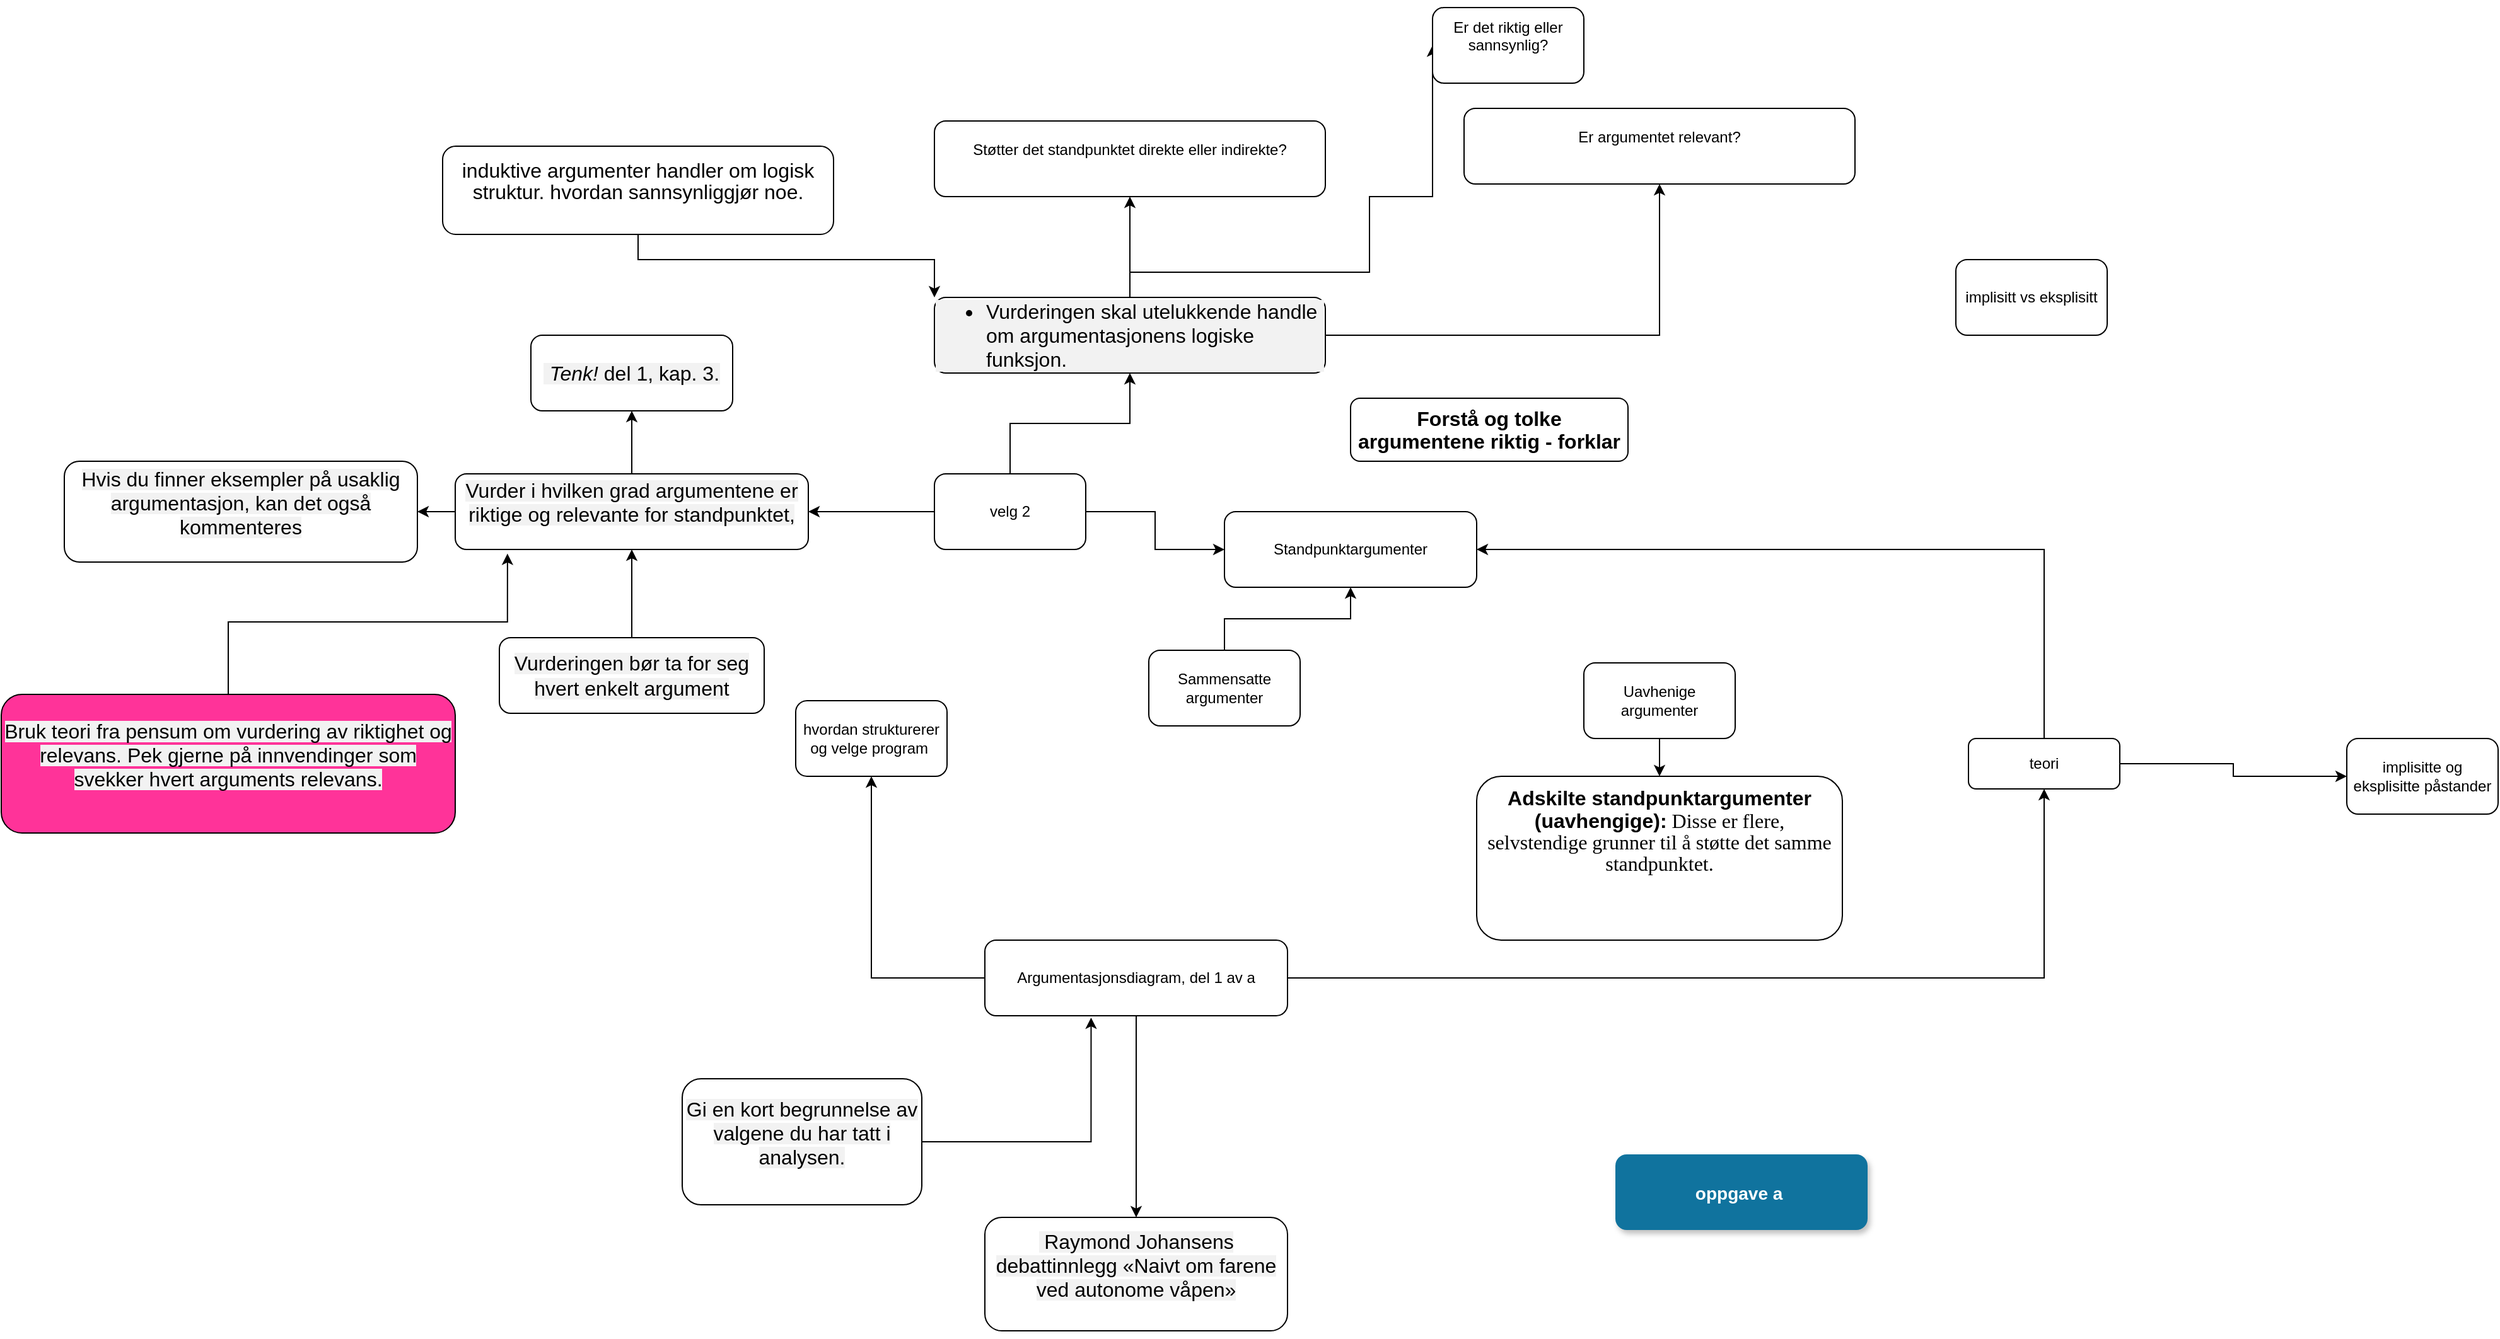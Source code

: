 <mxfile version="26.2.12">
  <diagram name="Page-1" id="97916047-d0de-89f5-080d-49f4d83e522f">
    <mxGraphModel dx="2251" dy="1420" grid="1" gridSize="10" guides="1" tooltips="1" connect="1" arrows="1" fold="1" page="1" pageScale="1.5" pageWidth="2336" pageHeight="1654" background="none" math="0" shadow="0">
      <root>
        <mxCell id="0" />
        <mxCell id="1" parent="0" />
        <mxCell id="2" value="oppgave a " style="rounded=1;fillColor=#10739E;strokeColor=none;shadow=1;gradientColor=none;fontStyle=1;fontColor=#FFFFFF;fontSize=14;" parent="1" vertex="1">
          <mxGeometry x="2060" y="1250" width="200" height="60" as="geometry" />
        </mxCell>
        <mxCell id="HFuG7gOnwEqwadIg8AbM-58" style="edgeStyle=orthogonalEdgeStyle;rounded=0;orthogonalLoop=1;jettySize=auto;html=1;entryX=0.5;entryY=1;entryDx=0;entryDy=0;" edge="1" parent="1" source="HFuG7gOnwEqwadIg8AbM-56" target="HFuG7gOnwEqwadIg8AbM-57">
          <mxGeometry relative="1" as="geometry" />
        </mxCell>
        <mxCell id="HFuG7gOnwEqwadIg8AbM-67" value="" style="edgeStyle=orthogonalEdgeStyle;rounded=0;orthogonalLoop=1;jettySize=auto;html=1;" edge="1" parent="1" source="HFuG7gOnwEqwadIg8AbM-56" target="HFuG7gOnwEqwadIg8AbM-66">
          <mxGeometry relative="1" as="geometry" />
        </mxCell>
        <mxCell id="HFuG7gOnwEqwadIg8AbM-70" style="edgeStyle=orthogonalEdgeStyle;rounded=0;orthogonalLoop=1;jettySize=auto;html=1;entryX=0.5;entryY=1;entryDx=0;entryDy=0;" edge="1" parent="1" source="HFuG7gOnwEqwadIg8AbM-56" target="HFuG7gOnwEqwadIg8AbM-59">
          <mxGeometry relative="1" as="geometry" />
        </mxCell>
        <mxCell id="HFuG7gOnwEqwadIg8AbM-56" value="Argumentasjonsdiagram, del 1 av a" style="rounded=1;whiteSpace=wrap;html=1;" vertex="1" parent="1">
          <mxGeometry x="1560" y="1080" width="240" height="60" as="geometry" />
        </mxCell>
        <mxCell id="HFuG7gOnwEqwadIg8AbM-57" value="hvordan strukturerer og velge program&amp;nbsp;" style="rounded=1;whiteSpace=wrap;html=1;" vertex="1" parent="1">
          <mxGeometry x="1410" y="890" width="120" height="60" as="geometry" />
        </mxCell>
        <mxCell id="HFuG7gOnwEqwadIg8AbM-65" value="" style="edgeStyle=orthogonalEdgeStyle;rounded=0;orthogonalLoop=1;jettySize=auto;html=1;" edge="1" parent="1" source="HFuG7gOnwEqwadIg8AbM-59" target="HFuG7gOnwEqwadIg8AbM-64">
          <mxGeometry relative="1" as="geometry" />
        </mxCell>
        <mxCell id="HFuG7gOnwEqwadIg8AbM-71" style="edgeStyle=orthogonalEdgeStyle;rounded=0;orthogonalLoop=1;jettySize=auto;html=1;entryX=1;entryY=0.5;entryDx=0;entryDy=0;" edge="1" parent="1" source="HFuG7gOnwEqwadIg8AbM-59" target="HFuG7gOnwEqwadIg8AbM-62">
          <mxGeometry relative="1" as="geometry">
            <Array as="points">
              <mxPoint x="2400" y="770" />
            </Array>
          </mxGeometry>
        </mxCell>
        <mxCell id="HFuG7gOnwEqwadIg8AbM-59" value="teori" style="rounded=1;whiteSpace=wrap;html=1;" vertex="1" parent="1">
          <mxGeometry x="2340" y="920" width="120" height="40" as="geometry" />
        </mxCell>
        <mxCell id="HFuG7gOnwEqwadIg8AbM-73" value="" style="edgeStyle=orthogonalEdgeStyle;rounded=0;orthogonalLoop=1;jettySize=auto;html=1;" edge="1" parent="1" source="HFuG7gOnwEqwadIg8AbM-60" target="HFuG7gOnwEqwadIg8AbM-62">
          <mxGeometry relative="1" as="geometry" />
        </mxCell>
        <mxCell id="HFuG7gOnwEqwadIg8AbM-60" value="Sammensatte argumenter" style="rounded=1;whiteSpace=wrap;html=1;" vertex="1" parent="1">
          <mxGeometry x="1690" y="850" width="120" height="60" as="geometry" />
        </mxCell>
        <mxCell id="HFuG7gOnwEqwadIg8AbM-62" value="Standpunktargumenter" style="rounded=1;whiteSpace=wrap;html=1;" vertex="1" parent="1">
          <mxGeometry x="1750" y="740" width="200" height="60" as="geometry" />
        </mxCell>
        <mxCell id="HFuG7gOnwEqwadIg8AbM-64" value="implisitte og eksplisitte påstander" style="rounded=1;whiteSpace=wrap;html=1;" vertex="1" parent="1">
          <mxGeometry x="2640" y="920" width="120" height="60" as="geometry" />
        </mxCell>
        <mxCell id="HFuG7gOnwEqwadIg8AbM-66" value="&#xa;&lt;span style=&quot;color: rgb(0, 0, 0); font-family: Arial, sans-serif; font-size: medium; font-style: normal; font-variant-ligatures: normal; font-variant-caps: normal; font-weight: 400; letter-spacing: normal; orphans: 2; text-align: left; text-indent: 0px; text-transform: none; widows: 2; word-spacing: 0px; -webkit-text-stroke-width: 0px; white-space: normal; background-color: rgb(242, 242, 242); text-decoration-thickness: initial; text-decoration-style: initial; text-decoration-color: initial; display: inline !important; float: none;&quot;&gt;&lt;span&gt;&amp;nbsp;&lt;/span&gt;Raymond Johansens debattinnlegg «Naivt om farene ved autonome våpen»&lt;/span&gt;&#xa;&#xa;" style="rounded=1;whiteSpace=wrap;html=1;" vertex="1" parent="1">
          <mxGeometry x="1560" y="1300" width="240" height="90" as="geometry" />
        </mxCell>
        <mxCell id="HFuG7gOnwEqwadIg8AbM-77" value="" style="edgeStyle=orthogonalEdgeStyle;rounded=0;orthogonalLoop=1;jettySize=auto;html=1;" edge="1" parent="1" source="HFuG7gOnwEqwadIg8AbM-68" target="HFuG7gOnwEqwadIg8AbM-62">
          <mxGeometry relative="1" as="geometry" />
        </mxCell>
        <mxCell id="HFuG7gOnwEqwadIg8AbM-79" value="" style="edgeStyle=orthogonalEdgeStyle;rounded=0;orthogonalLoop=1;jettySize=auto;html=1;" edge="1" parent="1" source="HFuG7gOnwEqwadIg8AbM-68" target="HFuG7gOnwEqwadIg8AbM-78">
          <mxGeometry relative="1" as="geometry" />
        </mxCell>
        <mxCell id="HFuG7gOnwEqwadIg8AbM-87" value="" style="edgeStyle=orthogonalEdgeStyle;rounded=0;orthogonalLoop=1;jettySize=auto;html=1;" edge="1" parent="1" source="HFuG7gOnwEqwadIg8AbM-68" target="HFuG7gOnwEqwadIg8AbM-86">
          <mxGeometry relative="1" as="geometry" />
        </mxCell>
        <mxCell id="HFuG7gOnwEqwadIg8AbM-68" value="velg 2" style="rounded=1;whiteSpace=wrap;html=1;" vertex="1" parent="1">
          <mxGeometry x="1520" y="710" width="120" height="60" as="geometry" />
        </mxCell>
        <mxCell id="HFuG7gOnwEqwadIg8AbM-100" style="edgeStyle=orthogonalEdgeStyle;rounded=0;orthogonalLoop=1;jettySize=auto;html=1;exitX=0.5;exitY=1;exitDx=0;exitDy=0;entryX=0.5;entryY=0;entryDx=0;entryDy=0;" edge="1" parent="1" source="HFuG7gOnwEqwadIg8AbM-72" target="HFuG7gOnwEqwadIg8AbM-98">
          <mxGeometry relative="1" as="geometry" />
        </mxCell>
        <mxCell id="HFuG7gOnwEqwadIg8AbM-72" value="Uavhenige argumenter" style="rounded=1;whiteSpace=wrap;html=1;" vertex="1" parent="1">
          <mxGeometry x="2035" y="860" width="120" height="60" as="geometry" />
        </mxCell>
        <mxCell id="HFuG7gOnwEqwadIg8AbM-75" value="&#xa;&lt;span style=&quot;color: rgb(0, 0, 0); font-family: Arial, sans-serif; font-size: medium; font-style: normal; font-variant-ligatures: normal; font-variant-caps: normal; font-weight: 400; letter-spacing: normal; orphans: 2; text-align: left; text-indent: 0px; text-transform: none; widows: 2; word-spacing: 0px; -webkit-text-stroke-width: 0px; white-space: normal; background-color: rgb(242, 242, 242); text-decoration-thickness: initial; text-decoration-style: initial; text-decoration-color: initial; display: inline !important; float: none;&quot;&gt;Gi en kort begrunnelse av valgene du har tatt i analysen.&lt;/span&gt;&#xa;&#xa;" style="rounded=1;whiteSpace=wrap;html=1;" vertex="1" parent="1">
          <mxGeometry x="1320" y="1190" width="190" height="100" as="geometry" />
        </mxCell>
        <mxCell id="HFuG7gOnwEqwadIg8AbM-76" style="edgeStyle=orthogonalEdgeStyle;rounded=0;orthogonalLoop=1;jettySize=auto;html=1;entryX=0.351;entryY=1.024;entryDx=0;entryDy=0;entryPerimeter=0;" edge="1" parent="1" source="HFuG7gOnwEqwadIg8AbM-75" target="HFuG7gOnwEqwadIg8AbM-56">
          <mxGeometry relative="1" as="geometry" />
        </mxCell>
        <mxCell id="HFuG7gOnwEqwadIg8AbM-81" value="" style="edgeStyle=orthogonalEdgeStyle;rounded=0;orthogonalLoop=1;jettySize=auto;html=1;" edge="1" parent="1" source="HFuG7gOnwEqwadIg8AbM-78" target="HFuG7gOnwEqwadIg8AbM-80">
          <mxGeometry relative="1" as="geometry" />
        </mxCell>
        <mxCell id="HFuG7gOnwEqwadIg8AbM-85" value="" style="edgeStyle=orthogonalEdgeStyle;rounded=0;orthogonalLoop=1;jettySize=auto;html=1;" edge="1" parent="1" source="HFuG7gOnwEqwadIg8AbM-78">
          <mxGeometry relative="1" as="geometry">
            <mxPoint x="1110" y="740" as="targetPoint" />
          </mxGeometry>
        </mxCell>
        <mxCell id="HFuG7gOnwEqwadIg8AbM-78" value="&#xa;&lt;span style=&quot;color: rgb(0, 0, 0); font-family: Arial, sans-serif; font-size: medium; font-style: normal; font-variant-ligatures: normal; font-variant-caps: normal; font-weight: 400; letter-spacing: normal; orphans: 2; text-align: left; text-indent: 0px; text-transform: none; widows: 2; word-spacing: 0px; -webkit-text-stroke-width: 0px; white-space: normal; background-color: rgb(242, 242, 242); text-decoration-thickness: initial; text-decoration-style: initial; text-decoration-color: initial; display: inline !important; float: none;&quot;&gt;Vurder i hvilken grad argumentene er riktige og relevante for standpunktet,&lt;/span&gt;&#xa;&#xa;" style="rounded=1;whiteSpace=wrap;html=1;" vertex="1" parent="1">
          <mxGeometry x="1140" y="710" width="280" height="60" as="geometry" />
        </mxCell>
        <mxCell id="HFuG7gOnwEqwadIg8AbM-80" value="&lt;span style=&quot;font-family: Arial, sans-serif; font-size: medium; text-align: left; background-color: rgb(242, 242, 242);&quot;&gt;&amp;nbsp;&lt;/span&gt;&lt;i style=&quot;box-sizing: revert-layer; font-family: Arial, sans-serif; font-size: medium; text-align: left; background-color: rgb(242, 242, 242);&quot;&gt;Tenk!&amp;nbsp;&lt;/i&gt;&lt;span style=&quot;font-family: Arial, sans-serif; font-size: medium; text-align: left; background-color: rgb(242, 242, 242);&quot;&gt;del 1, kap. 3.&lt;/span&gt;" style="rounded=1;whiteSpace=wrap;html=1;" vertex="1" parent="1">
          <mxGeometry x="1200" y="600" width="160" height="60" as="geometry" />
        </mxCell>
        <mxCell id="HFuG7gOnwEqwadIg8AbM-83" value="" style="edgeStyle=orthogonalEdgeStyle;rounded=0;orthogonalLoop=1;jettySize=auto;html=1;" edge="1" parent="1" source="HFuG7gOnwEqwadIg8AbM-82" target="HFuG7gOnwEqwadIg8AbM-78">
          <mxGeometry relative="1" as="geometry" />
        </mxCell>
        <mxCell id="HFuG7gOnwEqwadIg8AbM-82" value="&lt;span style=&quot;font-family: Arial, sans-serif; font-size: medium; text-align: left; background-color: rgb(242, 242, 242);&quot;&gt;Vurderingen bør ta for seg hvert enkelt argument&lt;/span&gt;" style="rounded=1;whiteSpace=wrap;html=1;" vertex="1" parent="1">
          <mxGeometry x="1175" y="840" width="210" height="60" as="geometry" />
        </mxCell>
        <mxCell id="HFuG7gOnwEqwadIg8AbM-84" value="&#xa;&lt;span style=&quot;color: rgb(0, 0, 0); font-family: Arial, sans-serif; font-size: medium; font-style: normal; font-variant-ligatures: normal; font-variant-caps: normal; font-weight: 400; letter-spacing: normal; orphans: 2; text-align: left; text-indent: 0px; text-transform: none; widows: 2; word-spacing: 0px; -webkit-text-stroke-width: 0px; white-space: normal; background-color: rgb(242, 242, 242); text-decoration-thickness: initial; text-decoration-style: initial; text-decoration-color: initial; display: inline !important; float: none;&quot;&gt;Hvis du finner eksempler på usaklig argumentasjon, kan det også kommenteres&lt;/span&gt;&#xa;&#xa;" style="rounded=1;whiteSpace=wrap;html=1;" vertex="1" parent="1">
          <mxGeometry x="830" y="700" width="280" height="80" as="geometry" />
        </mxCell>
        <mxCell id="HFuG7gOnwEqwadIg8AbM-89" value="" style="edgeStyle=orthogonalEdgeStyle;rounded=0;orthogonalLoop=1;jettySize=auto;html=1;" edge="1" parent="1" source="HFuG7gOnwEqwadIg8AbM-86" target="HFuG7gOnwEqwadIg8AbM-88">
          <mxGeometry relative="1" as="geometry" />
        </mxCell>
        <mxCell id="HFuG7gOnwEqwadIg8AbM-91" value="" style="edgeStyle=orthogonalEdgeStyle;rounded=0;orthogonalLoop=1;jettySize=auto;html=1;" edge="1" parent="1" source="HFuG7gOnwEqwadIg8AbM-86" target="HFuG7gOnwEqwadIg8AbM-90">
          <mxGeometry relative="1" as="geometry" />
        </mxCell>
        <mxCell id="HFuG7gOnwEqwadIg8AbM-93" style="edgeStyle=orthogonalEdgeStyle;rounded=0;orthogonalLoop=1;jettySize=auto;html=1;entryX=0;entryY=0.5;entryDx=0;entryDy=0;" edge="1" parent="1" source="HFuG7gOnwEqwadIg8AbM-86" target="HFuG7gOnwEqwadIg8AbM-92">
          <mxGeometry relative="1" as="geometry">
            <Array as="points">
              <mxPoint x="1675" y="550" />
              <mxPoint x="1865" y="550" />
              <mxPoint x="1865" y="490" />
            </Array>
          </mxGeometry>
        </mxCell>
        <mxCell id="HFuG7gOnwEqwadIg8AbM-86" value="&lt;ul style=&quot;box-sizing: revert-layer; font-family: Arial, sans-serif; font-size: medium; text-align: start; background-color: rgb(242, 242, 242);&quot; type=&quot;disc&quot;&gt;&lt;li style=&quot;box-sizing: revert-layer;&quot; lang=&quot;no_no&quot;&gt;Vurderingen skal utelukkende handle om argumentasjonens logiske funksjon.&lt;/li&gt;&lt;/ul&gt;" style="rounded=1;whiteSpace=wrap;html=1;" vertex="1" parent="1">
          <mxGeometry x="1520" y="570" width="310" height="60" as="geometry" />
        </mxCell>
        <mxCell id="HFuG7gOnwEqwadIg8AbM-88" value="&#xa;Støtter det standpunktet direkte eller indirekte?&#xa;&#xa;" style="rounded=1;whiteSpace=wrap;html=1;" vertex="1" parent="1">
          <mxGeometry x="1520" y="430" width="310" height="60" as="geometry" />
        </mxCell>
        <mxCell id="HFuG7gOnwEqwadIg8AbM-90" value="&#xa;Er argumentet relevant?&#xa;&#xa;" style="rounded=1;whiteSpace=wrap;html=1;" vertex="1" parent="1">
          <mxGeometry x="1940" y="420" width="310" height="60" as="geometry" />
        </mxCell>
        <mxCell id="HFuG7gOnwEqwadIg8AbM-92" value="&#xa;Er det riktig eller sannsynlig?&#xa;&#xa;" style="rounded=1;whiteSpace=wrap;html=1;" vertex="1" parent="1">
          <mxGeometry x="1915" y="340" width="120" height="60" as="geometry" />
        </mxCell>
        <mxCell id="HFuG7gOnwEqwadIg8AbM-97" style="edgeStyle=orthogonalEdgeStyle;rounded=0;orthogonalLoop=1;jettySize=auto;html=1;entryX=0;entryY=0;entryDx=0;entryDy=0;" edge="1" parent="1" source="HFuG7gOnwEqwadIg8AbM-95" target="HFuG7gOnwEqwadIg8AbM-86">
          <mxGeometry relative="1" as="geometry">
            <Array as="points">
              <mxPoint x="1285" y="540" />
              <mxPoint x="1520" y="540" />
            </Array>
          </mxGeometry>
        </mxCell>
        <mxCell id="HFuG7gOnwEqwadIg8AbM-95" value="&lt;br&gt;&lt;span style=&quot;font-size:12.0pt;line-height:107%;&lt;br/&gt;font-family:&amp;quot;Times New Roman&amp;quot;,serif;mso-fareast-font-family:&amp;quot;Times New Roman&amp;quot;;&lt;br/&gt;mso-font-kerning:0pt;mso-ligatures:none;mso-ansi-language:NO-BOK;mso-fareast-language:&lt;br/&gt;NO-BOK;mso-bidi-language:AR-SA&quot;&gt;induktive argumenter handler om logisk struktur. hvordan sannsynliggjør noe.&lt;/span&gt;&lt;br&gt;&lt;br&gt;&lt;div&gt;&lt;br/&gt;&lt;/div&gt;" style="rounded=1;whiteSpace=wrap;html=1;" vertex="1" parent="1">
          <mxGeometry x="1130" y="450" width="310" height="70" as="geometry" />
        </mxCell>
        <mxCell id="HFuG7gOnwEqwadIg8AbM-98" value="&#xa;&lt;b&gt;&lt;span style=&quot;font-size:12.0pt;line-height:107%;&#xa;font-family:&amp;quot;Times New Roman&amp;quot;,serif;mso-fareast-font-family:Calibri;mso-fareast-theme-font:&#xa;minor-latin;mso-ansi-language:NO-BOK;mso-fareast-language:EN-US;mso-bidi-language:&#xa;AR-SA&quot;&gt;Adskilte standpunktargumenter (uavhengige):&lt;/span&gt;&lt;/b&gt;&lt;span style=&quot;font-size:12.0pt;line-height:107%;font-family:&amp;quot;Times New Roman&amp;quot;,serif;&#xa;mso-fareast-font-family:Calibri;mso-fareast-theme-font:minor-latin;mso-ansi-language:&#xa;NO-BOK;mso-fareast-language:EN-US;mso-bidi-language:AR-SA&quot;&gt; Disse er flere,&#xa;selvstendige grunner til å støtte det samme standpunktet.&lt;/span&gt;&#xa;&#xa;&#xa;&#xa;" style="rounded=1;whiteSpace=wrap;html=1;" vertex="1" parent="1">
          <mxGeometry x="1950" y="950" width="290" height="130" as="geometry" />
        </mxCell>
        <mxCell id="HFuG7gOnwEqwadIg8AbM-102" value="implisitt vs eksplisitt" style="rounded=1;whiteSpace=wrap;html=1;" vertex="1" parent="1">
          <mxGeometry x="2330" y="540" width="120" height="60" as="geometry" />
        </mxCell>
        <mxCell id="HFuG7gOnwEqwadIg8AbM-104" value="&lt;br&gt;&lt;b&gt;&lt;span style=&quot;font-size:12.0pt;line-height:107%;&lt;br/&gt;font-family:&amp;quot;Times New Roman&amp;quot;,serif;mso-fareast-font-family:Calibri;mso-fareast-theme-font:&lt;br/&gt;minor-latin;mso-ansi-language:NO-BOK;mso-fareast-language:EN-US;mso-bidi-language:&lt;br/&gt;AR-SA&quot;&gt;Forstå og tolke argumentene riktig - forklar&lt;/span&gt;&lt;/b&gt;&lt;div&gt;&lt;br&gt;&lt;/div&gt;" style="rounded=1;whiteSpace=wrap;html=1;" vertex="1" parent="1">
          <mxGeometry x="1850" y="650" width="220" height="50" as="geometry" />
        </mxCell>
        <mxCell id="HFuG7gOnwEqwadIg8AbM-105" value="&#xa;&lt;span style=&quot;color: rgb(0, 0, 0); font-family: Arial, sans-serif; font-size: medium; font-style: normal; font-variant-ligatures: normal; font-variant-caps: normal; font-weight: 400; letter-spacing: normal; orphans: 2; text-align: left; text-indent: 0px; text-transform: none; widows: 2; word-spacing: 0px; -webkit-text-stroke-width: 0px; white-space: normal; background-color: rgb(242, 242, 242); text-decoration-thickness: initial; text-decoration-style: initial; text-decoration-color: initial; display: inline !important; float: none;&quot;&gt;Bruk teori fra pensum om vurdering av riktighet og relevans. Pek gjerne på innvendinger som svekker hvert arguments relevans.&lt;/span&gt;&#xa;&#xa;" style="rounded=1;whiteSpace=wrap;html=1;fillColor=#FF3399;" vertex="1" parent="1">
          <mxGeometry x="780" y="885" width="360" height="110" as="geometry" />
        </mxCell>
        <mxCell id="HFuG7gOnwEqwadIg8AbM-106" style="edgeStyle=orthogonalEdgeStyle;rounded=0;orthogonalLoop=1;jettySize=auto;html=1;entryX=0.148;entryY=1.055;entryDx=0;entryDy=0;entryPerimeter=0;" edge="1" parent="1" source="HFuG7gOnwEqwadIg8AbM-105" target="HFuG7gOnwEqwadIg8AbM-78">
          <mxGeometry relative="1" as="geometry" />
        </mxCell>
      </root>
    </mxGraphModel>
  </diagram>
</mxfile>
